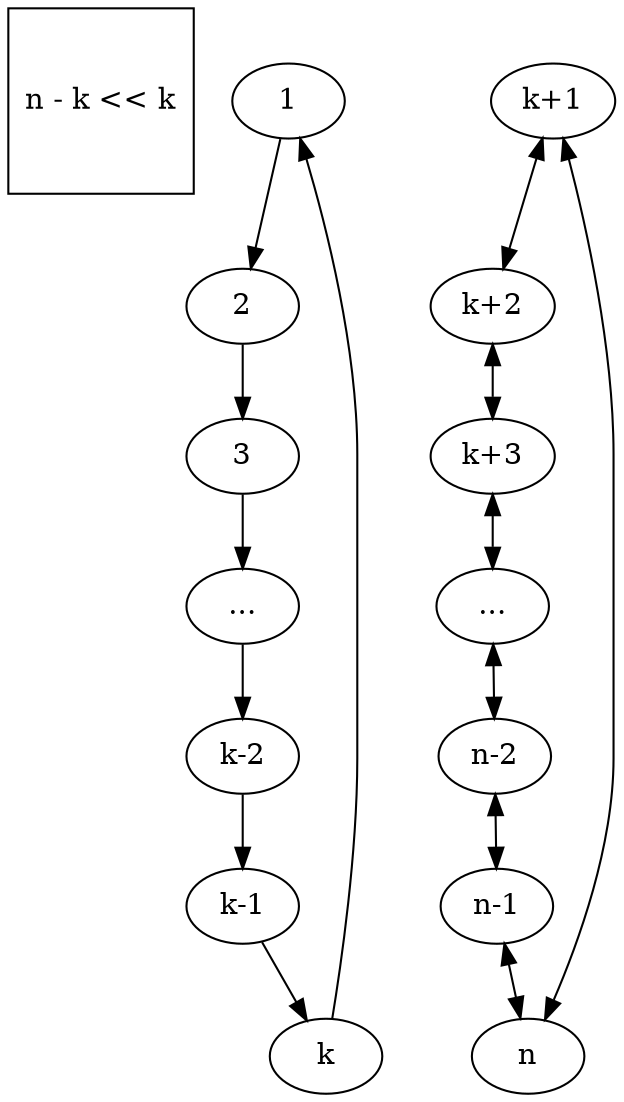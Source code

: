 digraph G {

	overlap = scale;
	splines = true;

	"n - k << k" [shape=square];

	subgraph Group1 {

		1; 2; 3; "..."; "k-2"; "k-1"; "k"; 1;

		1 -> 2 -> 3 -> "..." -> "k-2" -> "k-1" -> "k" -> 1;
	}

	subgraph Group2 {

		"k+1"; "k+2"; "k+3"; " ... "; "n-2"; "n-1"; "n"; 

		edge [dir=both]

		"k+1" -> "k+2" -> "k+3" -> " ... " -> "n-2" -> "n-1" -> "n";

/*
		"k+1" -> "k+3";
		"k+1" -> " ... ";
		"k+1" -> "n-2";
		"k+1" -> "n-1";
*/		"k+1" -> "n";

/*		"k+2" -> " ... ";
		"k+2" -> "n-2";
		"k+2" -> "n-1";
		"k+2" -> "n";

		"k+3" -> "n-2";
		"k+3" -> "n-1";
		"k+3" -> "n";

		" ... " -> "n-1";
		" ... " -> "n";

		"n-2" -> "n";
*/
	}
}

